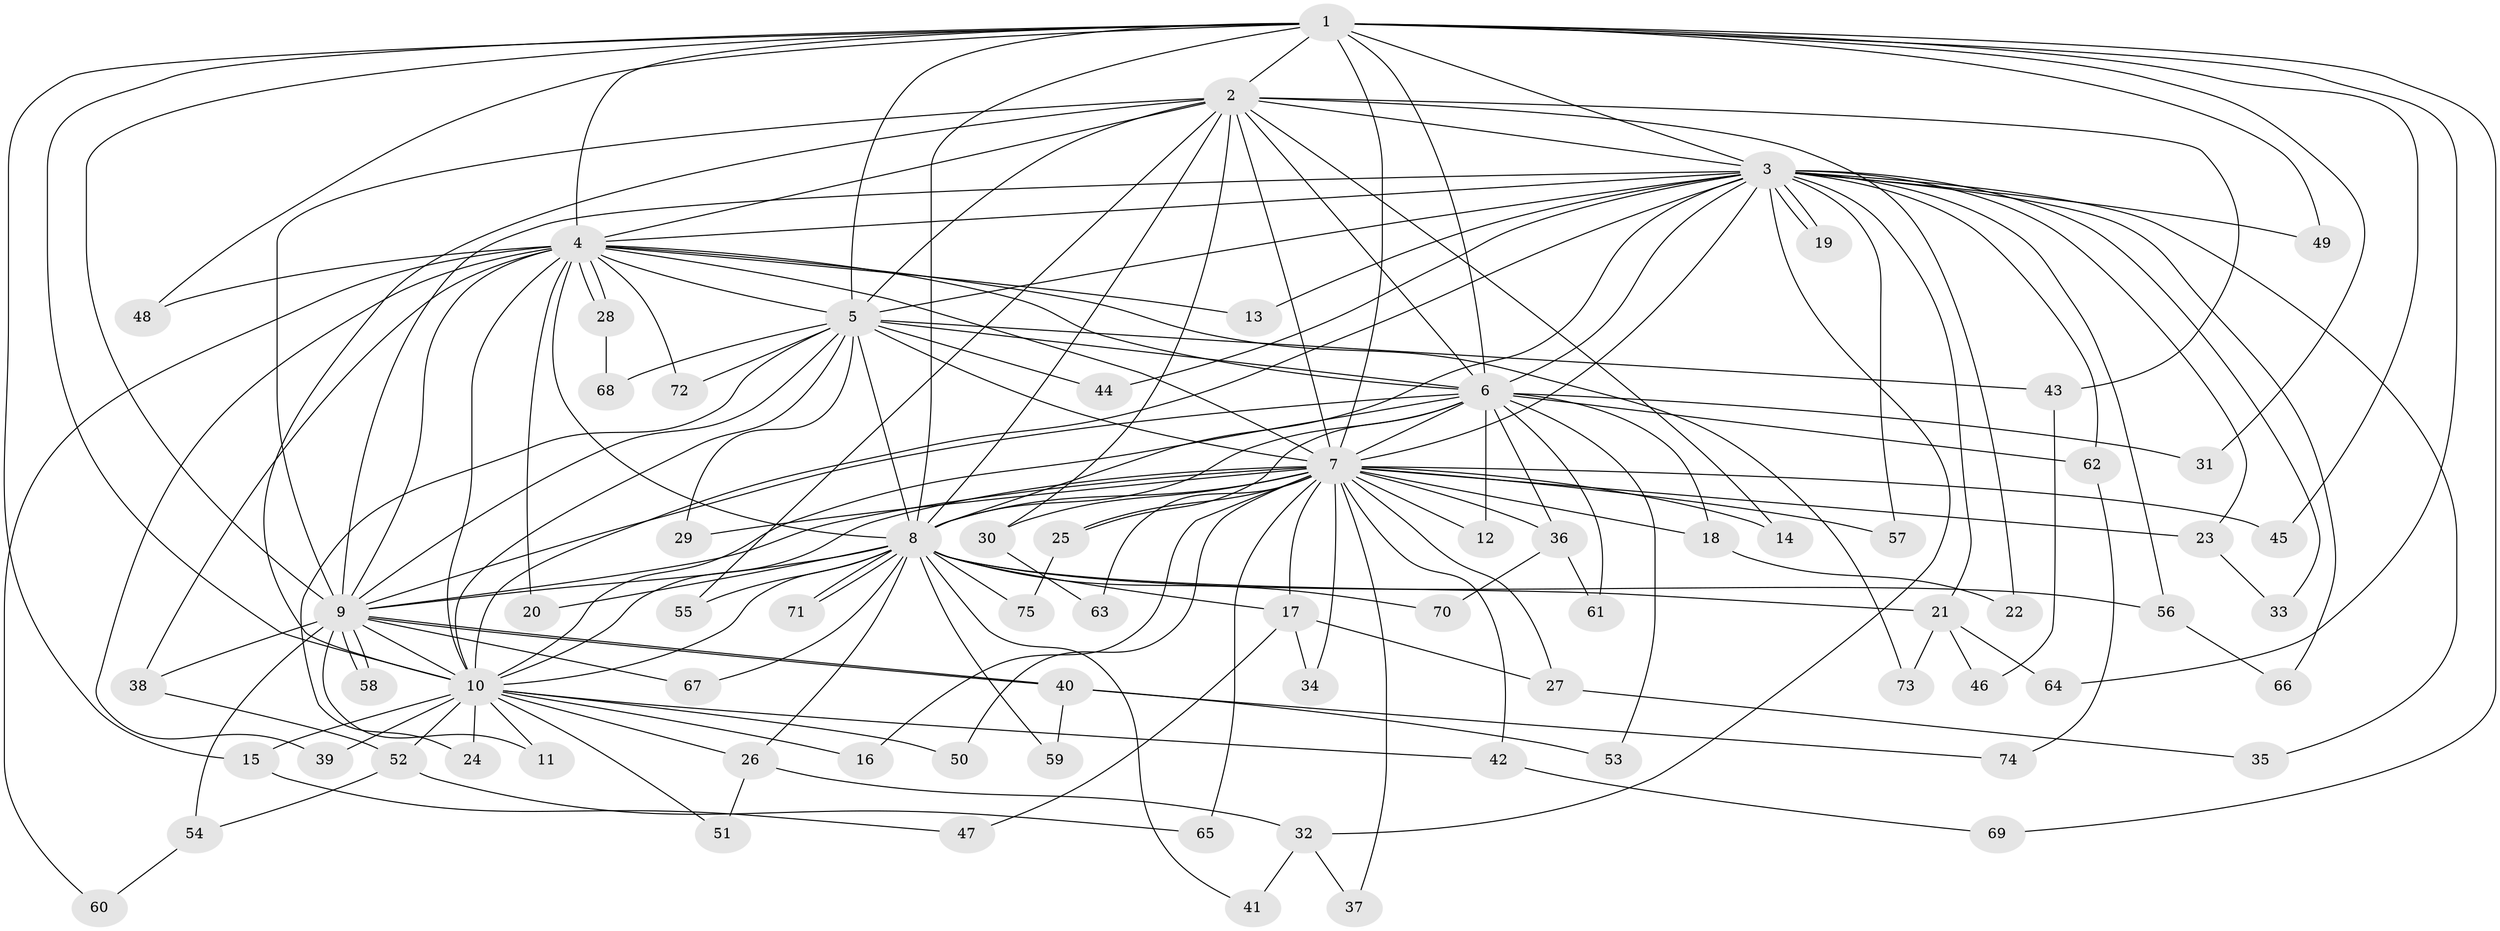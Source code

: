 // Generated by graph-tools (version 1.1) at 2025/01/03/09/25 03:01:20]
// undirected, 75 vertices, 175 edges
graph export_dot {
graph [start="1"]
  node [color=gray90,style=filled];
  1;
  2;
  3;
  4;
  5;
  6;
  7;
  8;
  9;
  10;
  11;
  12;
  13;
  14;
  15;
  16;
  17;
  18;
  19;
  20;
  21;
  22;
  23;
  24;
  25;
  26;
  27;
  28;
  29;
  30;
  31;
  32;
  33;
  34;
  35;
  36;
  37;
  38;
  39;
  40;
  41;
  42;
  43;
  44;
  45;
  46;
  47;
  48;
  49;
  50;
  51;
  52;
  53;
  54;
  55;
  56;
  57;
  58;
  59;
  60;
  61;
  62;
  63;
  64;
  65;
  66;
  67;
  68;
  69;
  70;
  71;
  72;
  73;
  74;
  75;
  1 -- 2;
  1 -- 3;
  1 -- 4;
  1 -- 5;
  1 -- 6;
  1 -- 7;
  1 -- 8;
  1 -- 9;
  1 -- 10;
  1 -- 15;
  1 -- 31;
  1 -- 45;
  1 -- 48;
  1 -- 49;
  1 -- 64;
  1 -- 69;
  2 -- 3;
  2 -- 4;
  2 -- 5;
  2 -- 6;
  2 -- 7;
  2 -- 8;
  2 -- 9;
  2 -- 10;
  2 -- 14;
  2 -- 22;
  2 -- 30;
  2 -- 43;
  2 -- 55;
  3 -- 4;
  3 -- 5;
  3 -- 6;
  3 -- 7;
  3 -- 8;
  3 -- 9;
  3 -- 10;
  3 -- 13;
  3 -- 19;
  3 -- 19;
  3 -- 21;
  3 -- 23;
  3 -- 32;
  3 -- 33;
  3 -- 35;
  3 -- 44;
  3 -- 49;
  3 -- 56;
  3 -- 57;
  3 -- 62;
  3 -- 66;
  4 -- 5;
  4 -- 6;
  4 -- 7;
  4 -- 8;
  4 -- 9;
  4 -- 10;
  4 -- 13;
  4 -- 20;
  4 -- 28;
  4 -- 28;
  4 -- 38;
  4 -- 39;
  4 -- 48;
  4 -- 60;
  4 -- 72;
  4 -- 73;
  5 -- 6;
  5 -- 7;
  5 -- 8;
  5 -- 9;
  5 -- 10;
  5 -- 24;
  5 -- 29;
  5 -- 43;
  5 -- 44;
  5 -- 68;
  5 -- 72;
  6 -- 7;
  6 -- 8;
  6 -- 9;
  6 -- 10;
  6 -- 12;
  6 -- 18;
  6 -- 25;
  6 -- 31;
  6 -- 36;
  6 -- 53;
  6 -- 61;
  6 -- 62;
  7 -- 8;
  7 -- 9;
  7 -- 10;
  7 -- 12;
  7 -- 14;
  7 -- 16;
  7 -- 17;
  7 -- 18;
  7 -- 23;
  7 -- 25;
  7 -- 27;
  7 -- 29;
  7 -- 30;
  7 -- 34;
  7 -- 36;
  7 -- 37;
  7 -- 42;
  7 -- 45;
  7 -- 50;
  7 -- 57;
  7 -- 63;
  7 -- 65;
  8 -- 9;
  8 -- 10;
  8 -- 17;
  8 -- 20;
  8 -- 21;
  8 -- 26;
  8 -- 41;
  8 -- 55;
  8 -- 56;
  8 -- 59;
  8 -- 67;
  8 -- 70;
  8 -- 71;
  8 -- 71;
  8 -- 75;
  9 -- 10;
  9 -- 11;
  9 -- 38;
  9 -- 40;
  9 -- 40;
  9 -- 54;
  9 -- 58;
  9 -- 58;
  9 -- 67;
  10 -- 11;
  10 -- 15;
  10 -- 16;
  10 -- 24;
  10 -- 26;
  10 -- 39;
  10 -- 42;
  10 -- 50;
  10 -- 51;
  10 -- 52;
  15 -- 47;
  17 -- 27;
  17 -- 34;
  17 -- 47;
  18 -- 22;
  21 -- 46;
  21 -- 64;
  21 -- 73;
  23 -- 33;
  25 -- 75;
  26 -- 32;
  26 -- 51;
  27 -- 35;
  28 -- 68;
  30 -- 63;
  32 -- 37;
  32 -- 41;
  36 -- 61;
  36 -- 70;
  38 -- 52;
  40 -- 53;
  40 -- 59;
  40 -- 74;
  42 -- 69;
  43 -- 46;
  52 -- 54;
  52 -- 65;
  54 -- 60;
  56 -- 66;
  62 -- 74;
}
